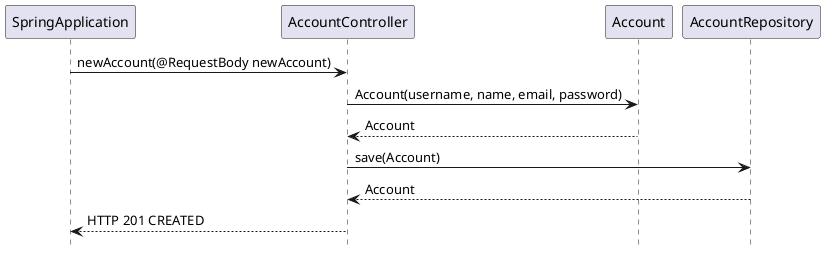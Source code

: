 @startuml
hide footbox

SpringApplication -> AccountController: newAccount(@RequestBody newAccount)
AccountController -> Account: Account(username, name, email, password)
Account --> AccountController: Account
AccountController -> AccountRepository: save(Account)
AccountRepository --> AccountController: Account
AccountController --> SpringApplication: HTTP 201 CREATED
@enduml
